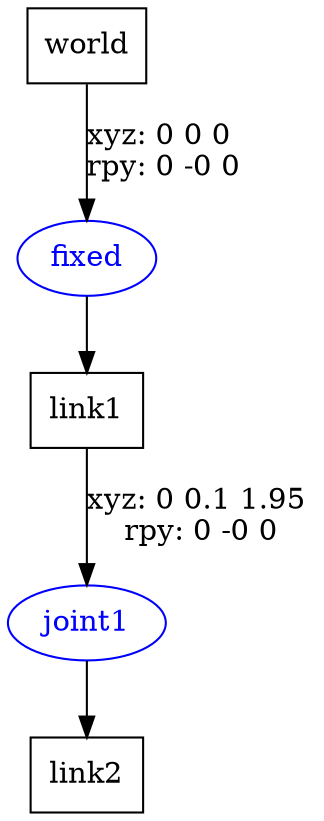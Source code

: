 digraph G {
node [shape=box];
"world" [label="world"];
"link1" [label="link1"];
"link2" [label="link2"];
node [shape=ellipse, color=blue, fontcolor=blue];
"world" -> "fixed" [label="xyz: 0 0 0 \nrpy: 0 -0 0"]
"fixed" -> "link1"
"link1" -> "joint1" [label="xyz: 0 0.1 1.95 \nrpy: 0 -0 0"]
"joint1" -> "link2"
}
